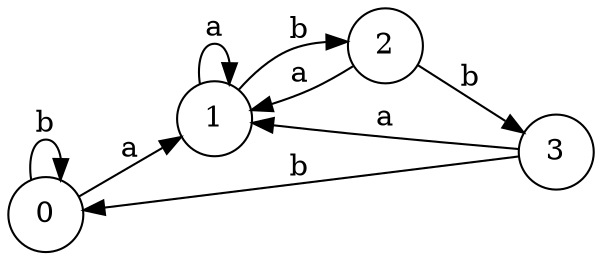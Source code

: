 digraph finite_state_machine {
	rankdir=LR size="8,5"
	node [shape=circle]
	0 -> 1 [label=a]
	node [shape=circle]
	0 -> 0 [label=b]
	node [shape=circle]
	1 -> 1 [label=a]
	node [shape=circle]
	1 -> 2 [label=b]
	node [shape=circle]
	2 -> 1 [label=a]
	node [shape=circle]
	2 -> 3 [label=b]
	node [shape=circle]
	3 -> 1 [label=a]
	node [shape=circle]
	3 -> 0 [label=b]
}
